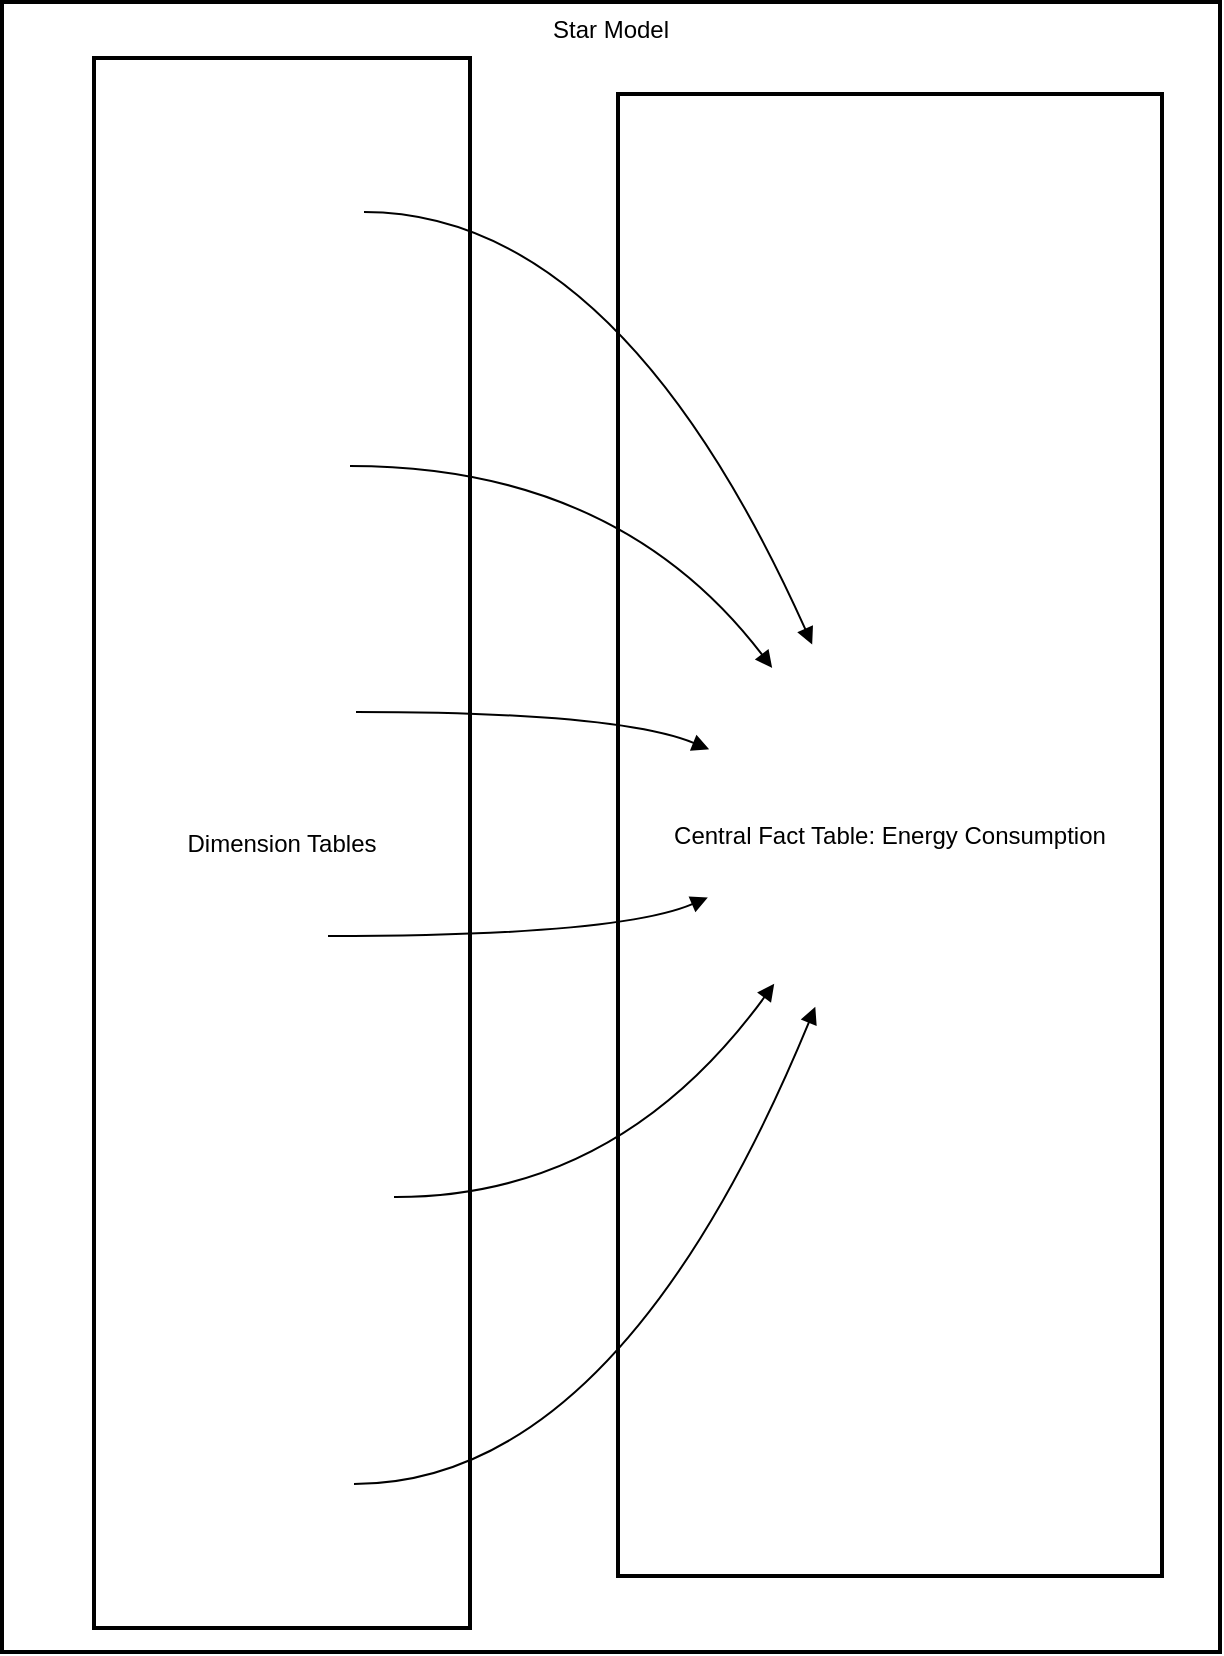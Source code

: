 <mxfile version="25.0.3">
  <diagram name="Page-1" id="AUphe6CCiDo_4VY7psPg">
    <mxGraphModel>
      <root>
        <mxCell id="0" />
        <mxCell id="1" parent="0" />
        <mxCell id="2" value="Star Model" style="whiteSpace=wrap;strokeWidth=2;verticalAlign=top;" vertex="1" parent="1">
          <mxGeometry x="8" y="8" width="609" height="825" as="geometry" />
        </mxCell>
        <mxCell id="3" value="Energy Consumption Fact" style="ellipse;aspect=fixed;strokeWidth=2;whiteSpace=wrap;" vertex="1" parent="2">
          <mxGeometry x="346" y="313" width="197" height="197" as="geometry" />
        </mxCell>
        <mxCell id="4" value="Central Fact Table: Energy Consumption" style="whiteSpace=wrap;strokeWidth=2;" vertex="1" parent="2">
          <mxGeometry x="308" y="46" width="272" height="741" as="geometry" />
        </mxCell>
        <mxCell id="5" value="Customer" style="ellipse;aspect=fixed;strokeWidth=2;whiteSpace=wrap;" vertex="1" parent="2">
          <mxGeometry x="97" y="63" width="84" height="84" as="geometry" />
        </mxCell>
        <mxCell id="6" value="Product" style="ellipse;aspect=fixed;strokeWidth=2;whiteSpace=wrap;" vertex="1" parent="2">
          <mxGeometry x="104" y="197" width="70" height="70" as="geometry" />
        </mxCell>
        <mxCell id="7" value="Location" style="ellipse;aspect=fixed;strokeWidth=2;whiteSpace=wrap;" vertex="1" parent="2">
          <mxGeometry x="101" y="317" width="76" height="76" as="geometry" />
        </mxCell>
        <mxCell id="8" value="Date" style="ellipse;aspect=fixed;strokeWidth=2;whiteSpace=wrap;" vertex="1" parent="2">
          <mxGeometry x="115" y="443" width="48" height="48" as="geometry" />
        </mxCell>
        <mxCell id="9" value="Manufacturer" style="ellipse;aspect=fixed;strokeWidth=2;whiteSpace=wrap;" vertex="1" parent="2">
          <mxGeometry x="83" y="541" width="113" height="113" as="geometry" />
        </mxCell>
        <mxCell id="10" value="Supplier" style="ellipse;aspect=fixed;strokeWidth=2;whiteSpace=wrap;" vertex="1" parent="2">
          <mxGeometry x="102" y="704" width="74" height="74" as="geometry" />
        </mxCell>
        <mxCell id="11" value="Dimension Tables" style="whiteSpace=wrap;strokeWidth=2;" vertex="1" parent="2">
          <mxGeometry x="46" y="28" width="188" height="785" as="geometry" />
        </mxCell>
        <mxCell id="12" value="" style="curved=1;startArrow=none;endArrow=block;exitX=1;exitY=0.5;entryX=0.28;entryY=0;" edge="1" parent="2" source="5" target="3">
          <mxGeometry relative="1" as="geometry">
            <Array as="points">
              <mxPoint x="308" y="105" />
            </Array>
          </mxGeometry>
        </mxCell>
        <mxCell id="13" value="" style="curved=1;startArrow=none;endArrow=block;exitX=1;exitY=0.5;entryX=0.12;entryY=0;" edge="1" parent="2" source="6" target="3">
          <mxGeometry relative="1" as="geometry">
            <Array as="points">
              <mxPoint x="308" y="232" />
            </Array>
          </mxGeometry>
        </mxCell>
        <mxCell id="14" value="" style="curved=1;startArrow=none;endArrow=block;exitX=1.01;exitY=0.5;entryX=0;entryY=0.29;" edge="1" parent="2" source="7" target="3">
          <mxGeometry relative="1" as="geometry">
            <Array as="points">
              <mxPoint x="308" y="355" />
            </Array>
          </mxGeometry>
        </mxCell>
        <mxCell id="15" value="" style="curved=1;startArrow=none;endArrow=block;exitX=1.01;exitY=0.51;entryX=0;entryY=0.7;" edge="1" parent="2" source="8" target="3">
          <mxGeometry relative="1" as="geometry">
            <Array as="points">
              <mxPoint x="308" y="467" />
            </Array>
          </mxGeometry>
        </mxCell>
        <mxCell id="16" value="" style="curved=1;startArrow=none;endArrow=block;exitX=1;exitY=0.5;entryX=0.13;entryY=1;" edge="1" parent="2" source="9" target="3">
          <mxGeometry relative="1" as="geometry">
            <Array as="points">
              <mxPoint x="308" y="598" />
            </Array>
          </mxGeometry>
        </mxCell>
        <mxCell id="17" value="" style="curved=1;startArrow=none;endArrow=block;exitX=1.01;exitY=0.5;entryX=0.29;entryY=1;" edge="1" parent="2" source="10" target="3">
          <mxGeometry relative="1" as="geometry">
            <Array as="points">
              <mxPoint x="308" y="741" />
            </Array>
          </mxGeometry>
        </mxCell>
      </root>
    </mxGraphModel>
  </diagram>
</mxfile>
